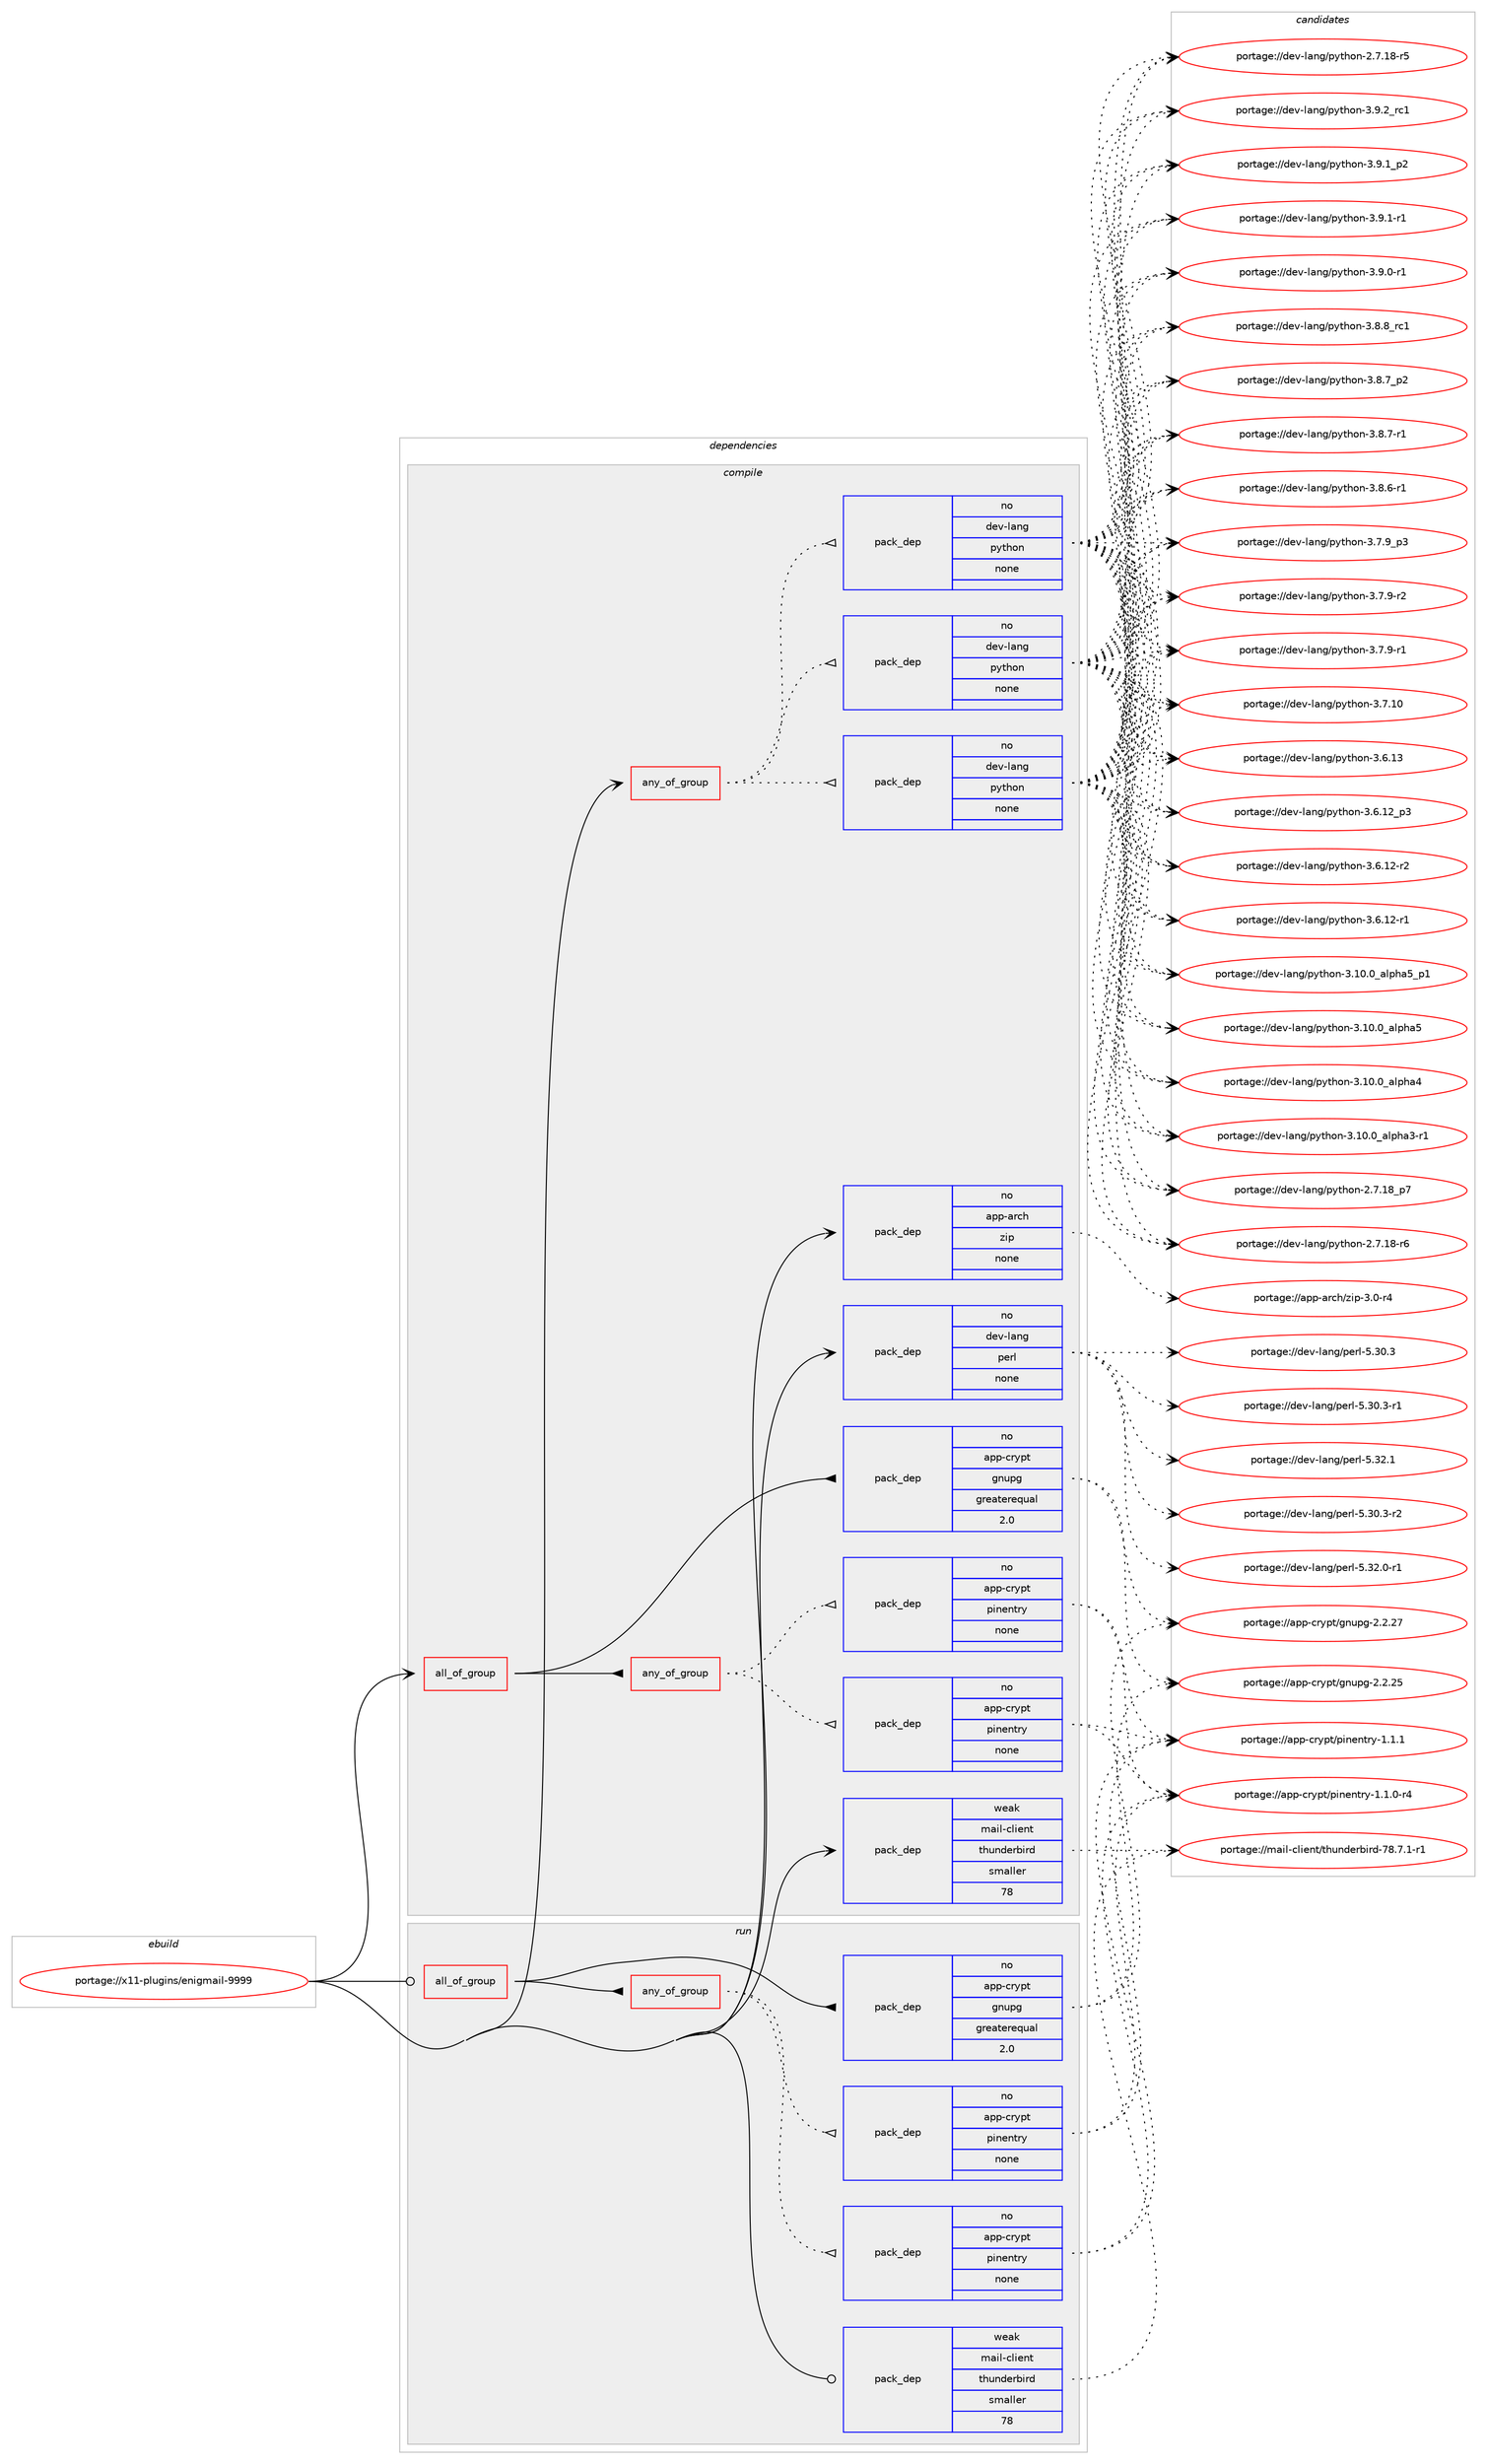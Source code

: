 digraph prolog {

# *************
# Graph options
# *************

newrank=true;
concentrate=true;
compound=true;
graph [rankdir=LR,fontname=Helvetica,fontsize=10,ranksep=1.5];#, ranksep=2.5, nodesep=0.2];
edge  [arrowhead=vee];
node  [fontname=Helvetica,fontsize=10];

# **********
# The ebuild
# **********

subgraph cluster_leftcol {
color=gray;
rank=same;
label=<<i>ebuild</i>>;
id [label="portage://x11-plugins/enigmail-9999", color=red, width=4, href="../x11-plugins/enigmail-9999.svg"];
}

# ****************
# The dependencies
# ****************

subgraph cluster_midcol {
color=gray;
label=<<i>dependencies</i>>;
subgraph cluster_compile {
fillcolor="#eeeeee";
style=filled;
label=<<i>compile</i>>;
subgraph all3 {
dependency1217 [label=<<TABLE BORDER="0" CELLBORDER="1" CELLSPACING="0" CELLPADDING="4"><TR><TD CELLPADDING="10">all_of_group</TD></TR></TABLE>>, shape=none, color=red];subgraph pack1050 {
dependency1218 [label=<<TABLE BORDER="0" CELLBORDER="1" CELLSPACING="0" CELLPADDING="4" WIDTH="220"><TR><TD ROWSPAN="6" CELLPADDING="30">pack_dep</TD></TR><TR><TD WIDTH="110">no</TD></TR><TR><TD>app-crypt</TD></TR><TR><TD>gnupg</TD></TR><TR><TD>greaterequal</TD></TR><TR><TD>2.0</TD></TR></TABLE>>, shape=none, color=blue];
}
dependency1217:e -> dependency1218:w [weight=20,style="solid",arrowhead="inv"];
subgraph any11 {
dependency1219 [label=<<TABLE BORDER="0" CELLBORDER="1" CELLSPACING="0" CELLPADDING="4"><TR><TD CELLPADDING="10">any_of_group</TD></TR></TABLE>>, shape=none, color=red];subgraph pack1051 {
dependency1220 [label=<<TABLE BORDER="0" CELLBORDER="1" CELLSPACING="0" CELLPADDING="4" WIDTH="220"><TR><TD ROWSPAN="6" CELLPADDING="30">pack_dep</TD></TR><TR><TD WIDTH="110">no</TD></TR><TR><TD>app-crypt</TD></TR><TR><TD>pinentry</TD></TR><TR><TD>none</TD></TR><TR><TD></TD></TR></TABLE>>, shape=none, color=blue];
}
dependency1219:e -> dependency1220:w [weight=20,style="dotted",arrowhead="oinv"];
subgraph pack1052 {
dependency1221 [label=<<TABLE BORDER="0" CELLBORDER="1" CELLSPACING="0" CELLPADDING="4" WIDTH="220"><TR><TD ROWSPAN="6" CELLPADDING="30">pack_dep</TD></TR><TR><TD WIDTH="110">no</TD></TR><TR><TD>app-crypt</TD></TR><TR><TD>pinentry</TD></TR><TR><TD>none</TD></TR><TR><TD></TD></TR></TABLE>>, shape=none, color=blue];
}
dependency1219:e -> dependency1221:w [weight=20,style="dotted",arrowhead="oinv"];
}
dependency1217:e -> dependency1219:w [weight=20,style="solid",arrowhead="inv"];
}
id:e -> dependency1217:w [weight=20,style="solid",arrowhead="vee"];
subgraph any12 {
dependency1222 [label=<<TABLE BORDER="0" CELLBORDER="1" CELLSPACING="0" CELLPADDING="4"><TR><TD CELLPADDING="10">any_of_group</TD></TR></TABLE>>, shape=none, color=red];subgraph pack1053 {
dependency1223 [label=<<TABLE BORDER="0" CELLBORDER="1" CELLSPACING="0" CELLPADDING="4" WIDTH="220"><TR><TD ROWSPAN="6" CELLPADDING="30">pack_dep</TD></TR><TR><TD WIDTH="110">no</TD></TR><TR><TD>dev-lang</TD></TR><TR><TD>python</TD></TR><TR><TD>none</TD></TR><TR><TD></TD></TR></TABLE>>, shape=none, color=blue];
}
dependency1222:e -> dependency1223:w [weight=20,style="dotted",arrowhead="oinv"];
subgraph pack1054 {
dependency1224 [label=<<TABLE BORDER="0" CELLBORDER="1" CELLSPACING="0" CELLPADDING="4" WIDTH="220"><TR><TD ROWSPAN="6" CELLPADDING="30">pack_dep</TD></TR><TR><TD WIDTH="110">no</TD></TR><TR><TD>dev-lang</TD></TR><TR><TD>python</TD></TR><TR><TD>none</TD></TR><TR><TD></TD></TR></TABLE>>, shape=none, color=blue];
}
dependency1222:e -> dependency1224:w [weight=20,style="dotted",arrowhead="oinv"];
subgraph pack1055 {
dependency1225 [label=<<TABLE BORDER="0" CELLBORDER="1" CELLSPACING="0" CELLPADDING="4" WIDTH="220"><TR><TD ROWSPAN="6" CELLPADDING="30">pack_dep</TD></TR><TR><TD WIDTH="110">no</TD></TR><TR><TD>dev-lang</TD></TR><TR><TD>python</TD></TR><TR><TD>none</TD></TR><TR><TD></TD></TR></TABLE>>, shape=none, color=blue];
}
dependency1222:e -> dependency1225:w [weight=20,style="dotted",arrowhead="oinv"];
}
id:e -> dependency1222:w [weight=20,style="solid",arrowhead="vee"];
subgraph pack1056 {
dependency1226 [label=<<TABLE BORDER="0" CELLBORDER="1" CELLSPACING="0" CELLPADDING="4" WIDTH="220"><TR><TD ROWSPAN="6" CELLPADDING="30">pack_dep</TD></TR><TR><TD WIDTH="110">no</TD></TR><TR><TD>app-arch</TD></TR><TR><TD>zip</TD></TR><TR><TD>none</TD></TR><TR><TD></TD></TR></TABLE>>, shape=none, color=blue];
}
id:e -> dependency1226:w [weight=20,style="solid",arrowhead="vee"];
subgraph pack1057 {
dependency1227 [label=<<TABLE BORDER="0" CELLBORDER="1" CELLSPACING="0" CELLPADDING="4" WIDTH="220"><TR><TD ROWSPAN="6" CELLPADDING="30">pack_dep</TD></TR><TR><TD WIDTH="110">no</TD></TR><TR><TD>dev-lang</TD></TR><TR><TD>perl</TD></TR><TR><TD>none</TD></TR><TR><TD></TD></TR></TABLE>>, shape=none, color=blue];
}
id:e -> dependency1227:w [weight=20,style="solid",arrowhead="vee"];
subgraph pack1058 {
dependency1228 [label=<<TABLE BORDER="0" CELLBORDER="1" CELLSPACING="0" CELLPADDING="4" WIDTH="220"><TR><TD ROWSPAN="6" CELLPADDING="30">pack_dep</TD></TR><TR><TD WIDTH="110">weak</TD></TR><TR><TD>mail-client</TD></TR><TR><TD>thunderbird</TD></TR><TR><TD>smaller</TD></TR><TR><TD>78</TD></TR></TABLE>>, shape=none, color=blue];
}
id:e -> dependency1228:w [weight=20,style="solid",arrowhead="vee"];
}
subgraph cluster_compileandrun {
fillcolor="#eeeeee";
style=filled;
label=<<i>compile and run</i>>;
}
subgraph cluster_run {
fillcolor="#eeeeee";
style=filled;
label=<<i>run</i>>;
subgraph all4 {
dependency1229 [label=<<TABLE BORDER="0" CELLBORDER="1" CELLSPACING="0" CELLPADDING="4"><TR><TD CELLPADDING="10">all_of_group</TD></TR></TABLE>>, shape=none, color=red];subgraph pack1059 {
dependency1230 [label=<<TABLE BORDER="0" CELLBORDER="1" CELLSPACING="0" CELLPADDING="4" WIDTH="220"><TR><TD ROWSPAN="6" CELLPADDING="30">pack_dep</TD></TR><TR><TD WIDTH="110">no</TD></TR><TR><TD>app-crypt</TD></TR><TR><TD>gnupg</TD></TR><TR><TD>greaterequal</TD></TR><TR><TD>2.0</TD></TR></TABLE>>, shape=none, color=blue];
}
dependency1229:e -> dependency1230:w [weight=20,style="solid",arrowhead="inv"];
subgraph any13 {
dependency1231 [label=<<TABLE BORDER="0" CELLBORDER="1" CELLSPACING="0" CELLPADDING="4"><TR><TD CELLPADDING="10">any_of_group</TD></TR></TABLE>>, shape=none, color=red];subgraph pack1060 {
dependency1232 [label=<<TABLE BORDER="0" CELLBORDER="1" CELLSPACING="0" CELLPADDING="4" WIDTH="220"><TR><TD ROWSPAN="6" CELLPADDING="30">pack_dep</TD></TR><TR><TD WIDTH="110">no</TD></TR><TR><TD>app-crypt</TD></TR><TR><TD>pinentry</TD></TR><TR><TD>none</TD></TR><TR><TD></TD></TR></TABLE>>, shape=none, color=blue];
}
dependency1231:e -> dependency1232:w [weight=20,style="dotted",arrowhead="oinv"];
subgraph pack1061 {
dependency1233 [label=<<TABLE BORDER="0" CELLBORDER="1" CELLSPACING="0" CELLPADDING="4" WIDTH="220"><TR><TD ROWSPAN="6" CELLPADDING="30">pack_dep</TD></TR><TR><TD WIDTH="110">no</TD></TR><TR><TD>app-crypt</TD></TR><TR><TD>pinentry</TD></TR><TR><TD>none</TD></TR><TR><TD></TD></TR></TABLE>>, shape=none, color=blue];
}
dependency1231:e -> dependency1233:w [weight=20,style="dotted",arrowhead="oinv"];
}
dependency1229:e -> dependency1231:w [weight=20,style="solid",arrowhead="inv"];
}
id:e -> dependency1229:w [weight=20,style="solid",arrowhead="odot"];
subgraph pack1062 {
dependency1234 [label=<<TABLE BORDER="0" CELLBORDER="1" CELLSPACING="0" CELLPADDING="4" WIDTH="220"><TR><TD ROWSPAN="6" CELLPADDING="30">pack_dep</TD></TR><TR><TD WIDTH="110">weak</TD></TR><TR><TD>mail-client</TD></TR><TR><TD>thunderbird</TD></TR><TR><TD>smaller</TD></TR><TR><TD>78</TD></TR></TABLE>>, shape=none, color=blue];
}
id:e -> dependency1234:w [weight=20,style="solid",arrowhead="odot"];
}
}

# **************
# The candidates
# **************

subgraph cluster_choices {
rank=same;
color=gray;
label=<<i>candidates</i>>;

subgraph choice1050 {
color=black;
nodesep=1;
choice9711211245991141211121164710311011711210345504650465055 [label="portage://app-crypt/gnupg-2.2.27", color=red, width=4,href="../app-crypt/gnupg-2.2.27.svg"];
choice9711211245991141211121164710311011711210345504650465053 [label="portage://app-crypt/gnupg-2.2.25", color=red, width=4,href="../app-crypt/gnupg-2.2.25.svg"];
dependency1218:e -> choice9711211245991141211121164710311011711210345504650465055:w [style=dotted,weight="100"];
dependency1218:e -> choice9711211245991141211121164710311011711210345504650465053:w [style=dotted,weight="100"];
}
subgraph choice1051 {
color=black;
nodesep=1;
choice97112112459911412111211647112105110101110116114121454946494649 [label="portage://app-crypt/pinentry-1.1.1", color=red, width=4,href="../app-crypt/pinentry-1.1.1.svg"];
choice971121124599114121112116471121051101011101161141214549464946484511452 [label="portage://app-crypt/pinentry-1.1.0-r4", color=red, width=4,href="../app-crypt/pinentry-1.1.0-r4.svg"];
dependency1220:e -> choice97112112459911412111211647112105110101110116114121454946494649:w [style=dotted,weight="100"];
dependency1220:e -> choice971121124599114121112116471121051101011101161141214549464946484511452:w [style=dotted,weight="100"];
}
subgraph choice1052 {
color=black;
nodesep=1;
choice97112112459911412111211647112105110101110116114121454946494649 [label="portage://app-crypt/pinentry-1.1.1", color=red, width=4,href="../app-crypt/pinentry-1.1.1.svg"];
choice971121124599114121112116471121051101011101161141214549464946484511452 [label="portage://app-crypt/pinentry-1.1.0-r4", color=red, width=4,href="../app-crypt/pinentry-1.1.0-r4.svg"];
dependency1221:e -> choice97112112459911412111211647112105110101110116114121454946494649:w [style=dotted,weight="100"];
dependency1221:e -> choice971121124599114121112116471121051101011101161141214549464946484511452:w [style=dotted,weight="100"];
}
subgraph choice1053 {
color=black;
nodesep=1;
choice100101118451089711010347112121116104111110455146574650951149949 [label="portage://dev-lang/python-3.9.2_rc1", color=red, width=4,href="../dev-lang/python-3.9.2_rc1.svg"];
choice1001011184510897110103471121211161041111104551465746499511250 [label="portage://dev-lang/python-3.9.1_p2", color=red, width=4,href="../dev-lang/python-3.9.1_p2.svg"];
choice1001011184510897110103471121211161041111104551465746494511449 [label="portage://dev-lang/python-3.9.1-r1", color=red, width=4,href="../dev-lang/python-3.9.1-r1.svg"];
choice1001011184510897110103471121211161041111104551465746484511449 [label="portage://dev-lang/python-3.9.0-r1", color=red, width=4,href="../dev-lang/python-3.9.0-r1.svg"];
choice100101118451089711010347112121116104111110455146564656951149949 [label="portage://dev-lang/python-3.8.8_rc1", color=red, width=4,href="../dev-lang/python-3.8.8_rc1.svg"];
choice1001011184510897110103471121211161041111104551465646559511250 [label="portage://dev-lang/python-3.8.7_p2", color=red, width=4,href="../dev-lang/python-3.8.7_p2.svg"];
choice1001011184510897110103471121211161041111104551465646554511449 [label="portage://dev-lang/python-3.8.7-r1", color=red, width=4,href="../dev-lang/python-3.8.7-r1.svg"];
choice1001011184510897110103471121211161041111104551465646544511449 [label="portage://dev-lang/python-3.8.6-r1", color=red, width=4,href="../dev-lang/python-3.8.6-r1.svg"];
choice1001011184510897110103471121211161041111104551465546579511251 [label="portage://dev-lang/python-3.7.9_p3", color=red, width=4,href="../dev-lang/python-3.7.9_p3.svg"];
choice1001011184510897110103471121211161041111104551465546574511450 [label="portage://dev-lang/python-3.7.9-r2", color=red, width=4,href="../dev-lang/python-3.7.9-r2.svg"];
choice1001011184510897110103471121211161041111104551465546574511449 [label="portage://dev-lang/python-3.7.9-r1", color=red, width=4,href="../dev-lang/python-3.7.9-r1.svg"];
choice10010111845108971101034711212111610411111045514655464948 [label="portage://dev-lang/python-3.7.10", color=red, width=4,href="../dev-lang/python-3.7.10.svg"];
choice10010111845108971101034711212111610411111045514654464951 [label="portage://dev-lang/python-3.6.13", color=red, width=4,href="../dev-lang/python-3.6.13.svg"];
choice100101118451089711010347112121116104111110455146544649509511251 [label="portage://dev-lang/python-3.6.12_p3", color=red, width=4,href="../dev-lang/python-3.6.12_p3.svg"];
choice100101118451089711010347112121116104111110455146544649504511450 [label="portage://dev-lang/python-3.6.12-r2", color=red, width=4,href="../dev-lang/python-3.6.12-r2.svg"];
choice100101118451089711010347112121116104111110455146544649504511449 [label="portage://dev-lang/python-3.6.12-r1", color=red, width=4,href="../dev-lang/python-3.6.12-r1.svg"];
choice10010111845108971101034711212111610411111045514649484648959710811210497539511249 [label="portage://dev-lang/python-3.10.0_alpha5_p1", color=red, width=4,href="../dev-lang/python-3.10.0_alpha5_p1.svg"];
choice1001011184510897110103471121211161041111104551464948464895971081121049753 [label="portage://dev-lang/python-3.10.0_alpha5", color=red, width=4,href="../dev-lang/python-3.10.0_alpha5.svg"];
choice1001011184510897110103471121211161041111104551464948464895971081121049752 [label="portage://dev-lang/python-3.10.0_alpha4", color=red, width=4,href="../dev-lang/python-3.10.0_alpha4.svg"];
choice10010111845108971101034711212111610411111045514649484648959710811210497514511449 [label="portage://dev-lang/python-3.10.0_alpha3-r1", color=red, width=4,href="../dev-lang/python-3.10.0_alpha3-r1.svg"];
choice100101118451089711010347112121116104111110455046554649569511255 [label="portage://dev-lang/python-2.7.18_p7", color=red, width=4,href="../dev-lang/python-2.7.18_p7.svg"];
choice100101118451089711010347112121116104111110455046554649564511454 [label="portage://dev-lang/python-2.7.18-r6", color=red, width=4,href="../dev-lang/python-2.7.18-r6.svg"];
choice100101118451089711010347112121116104111110455046554649564511453 [label="portage://dev-lang/python-2.7.18-r5", color=red, width=4,href="../dev-lang/python-2.7.18-r5.svg"];
dependency1223:e -> choice100101118451089711010347112121116104111110455146574650951149949:w [style=dotted,weight="100"];
dependency1223:e -> choice1001011184510897110103471121211161041111104551465746499511250:w [style=dotted,weight="100"];
dependency1223:e -> choice1001011184510897110103471121211161041111104551465746494511449:w [style=dotted,weight="100"];
dependency1223:e -> choice1001011184510897110103471121211161041111104551465746484511449:w [style=dotted,weight="100"];
dependency1223:e -> choice100101118451089711010347112121116104111110455146564656951149949:w [style=dotted,weight="100"];
dependency1223:e -> choice1001011184510897110103471121211161041111104551465646559511250:w [style=dotted,weight="100"];
dependency1223:e -> choice1001011184510897110103471121211161041111104551465646554511449:w [style=dotted,weight="100"];
dependency1223:e -> choice1001011184510897110103471121211161041111104551465646544511449:w [style=dotted,weight="100"];
dependency1223:e -> choice1001011184510897110103471121211161041111104551465546579511251:w [style=dotted,weight="100"];
dependency1223:e -> choice1001011184510897110103471121211161041111104551465546574511450:w [style=dotted,weight="100"];
dependency1223:e -> choice1001011184510897110103471121211161041111104551465546574511449:w [style=dotted,weight="100"];
dependency1223:e -> choice10010111845108971101034711212111610411111045514655464948:w [style=dotted,weight="100"];
dependency1223:e -> choice10010111845108971101034711212111610411111045514654464951:w [style=dotted,weight="100"];
dependency1223:e -> choice100101118451089711010347112121116104111110455146544649509511251:w [style=dotted,weight="100"];
dependency1223:e -> choice100101118451089711010347112121116104111110455146544649504511450:w [style=dotted,weight="100"];
dependency1223:e -> choice100101118451089711010347112121116104111110455146544649504511449:w [style=dotted,weight="100"];
dependency1223:e -> choice10010111845108971101034711212111610411111045514649484648959710811210497539511249:w [style=dotted,weight="100"];
dependency1223:e -> choice1001011184510897110103471121211161041111104551464948464895971081121049753:w [style=dotted,weight="100"];
dependency1223:e -> choice1001011184510897110103471121211161041111104551464948464895971081121049752:w [style=dotted,weight="100"];
dependency1223:e -> choice10010111845108971101034711212111610411111045514649484648959710811210497514511449:w [style=dotted,weight="100"];
dependency1223:e -> choice100101118451089711010347112121116104111110455046554649569511255:w [style=dotted,weight="100"];
dependency1223:e -> choice100101118451089711010347112121116104111110455046554649564511454:w [style=dotted,weight="100"];
dependency1223:e -> choice100101118451089711010347112121116104111110455046554649564511453:w [style=dotted,weight="100"];
}
subgraph choice1054 {
color=black;
nodesep=1;
choice100101118451089711010347112121116104111110455146574650951149949 [label="portage://dev-lang/python-3.9.2_rc1", color=red, width=4,href="../dev-lang/python-3.9.2_rc1.svg"];
choice1001011184510897110103471121211161041111104551465746499511250 [label="portage://dev-lang/python-3.9.1_p2", color=red, width=4,href="../dev-lang/python-3.9.1_p2.svg"];
choice1001011184510897110103471121211161041111104551465746494511449 [label="portage://dev-lang/python-3.9.1-r1", color=red, width=4,href="../dev-lang/python-3.9.1-r1.svg"];
choice1001011184510897110103471121211161041111104551465746484511449 [label="portage://dev-lang/python-3.9.0-r1", color=red, width=4,href="../dev-lang/python-3.9.0-r1.svg"];
choice100101118451089711010347112121116104111110455146564656951149949 [label="portage://dev-lang/python-3.8.8_rc1", color=red, width=4,href="../dev-lang/python-3.8.8_rc1.svg"];
choice1001011184510897110103471121211161041111104551465646559511250 [label="portage://dev-lang/python-3.8.7_p2", color=red, width=4,href="../dev-lang/python-3.8.7_p2.svg"];
choice1001011184510897110103471121211161041111104551465646554511449 [label="portage://dev-lang/python-3.8.7-r1", color=red, width=4,href="../dev-lang/python-3.8.7-r1.svg"];
choice1001011184510897110103471121211161041111104551465646544511449 [label="portage://dev-lang/python-3.8.6-r1", color=red, width=4,href="../dev-lang/python-3.8.6-r1.svg"];
choice1001011184510897110103471121211161041111104551465546579511251 [label="portage://dev-lang/python-3.7.9_p3", color=red, width=4,href="../dev-lang/python-3.7.9_p3.svg"];
choice1001011184510897110103471121211161041111104551465546574511450 [label="portage://dev-lang/python-3.7.9-r2", color=red, width=4,href="../dev-lang/python-3.7.9-r2.svg"];
choice1001011184510897110103471121211161041111104551465546574511449 [label="portage://dev-lang/python-3.7.9-r1", color=red, width=4,href="../dev-lang/python-3.7.9-r1.svg"];
choice10010111845108971101034711212111610411111045514655464948 [label="portage://dev-lang/python-3.7.10", color=red, width=4,href="../dev-lang/python-3.7.10.svg"];
choice10010111845108971101034711212111610411111045514654464951 [label="portage://dev-lang/python-3.6.13", color=red, width=4,href="../dev-lang/python-3.6.13.svg"];
choice100101118451089711010347112121116104111110455146544649509511251 [label="portage://dev-lang/python-3.6.12_p3", color=red, width=4,href="../dev-lang/python-3.6.12_p3.svg"];
choice100101118451089711010347112121116104111110455146544649504511450 [label="portage://dev-lang/python-3.6.12-r2", color=red, width=4,href="../dev-lang/python-3.6.12-r2.svg"];
choice100101118451089711010347112121116104111110455146544649504511449 [label="portage://dev-lang/python-3.6.12-r1", color=red, width=4,href="../dev-lang/python-3.6.12-r1.svg"];
choice10010111845108971101034711212111610411111045514649484648959710811210497539511249 [label="portage://dev-lang/python-3.10.0_alpha5_p1", color=red, width=4,href="../dev-lang/python-3.10.0_alpha5_p1.svg"];
choice1001011184510897110103471121211161041111104551464948464895971081121049753 [label="portage://dev-lang/python-3.10.0_alpha5", color=red, width=4,href="../dev-lang/python-3.10.0_alpha5.svg"];
choice1001011184510897110103471121211161041111104551464948464895971081121049752 [label="portage://dev-lang/python-3.10.0_alpha4", color=red, width=4,href="../dev-lang/python-3.10.0_alpha4.svg"];
choice10010111845108971101034711212111610411111045514649484648959710811210497514511449 [label="portage://dev-lang/python-3.10.0_alpha3-r1", color=red, width=4,href="../dev-lang/python-3.10.0_alpha3-r1.svg"];
choice100101118451089711010347112121116104111110455046554649569511255 [label="portage://dev-lang/python-2.7.18_p7", color=red, width=4,href="../dev-lang/python-2.7.18_p7.svg"];
choice100101118451089711010347112121116104111110455046554649564511454 [label="portage://dev-lang/python-2.7.18-r6", color=red, width=4,href="../dev-lang/python-2.7.18-r6.svg"];
choice100101118451089711010347112121116104111110455046554649564511453 [label="portage://dev-lang/python-2.7.18-r5", color=red, width=4,href="../dev-lang/python-2.7.18-r5.svg"];
dependency1224:e -> choice100101118451089711010347112121116104111110455146574650951149949:w [style=dotted,weight="100"];
dependency1224:e -> choice1001011184510897110103471121211161041111104551465746499511250:w [style=dotted,weight="100"];
dependency1224:e -> choice1001011184510897110103471121211161041111104551465746494511449:w [style=dotted,weight="100"];
dependency1224:e -> choice1001011184510897110103471121211161041111104551465746484511449:w [style=dotted,weight="100"];
dependency1224:e -> choice100101118451089711010347112121116104111110455146564656951149949:w [style=dotted,weight="100"];
dependency1224:e -> choice1001011184510897110103471121211161041111104551465646559511250:w [style=dotted,weight="100"];
dependency1224:e -> choice1001011184510897110103471121211161041111104551465646554511449:w [style=dotted,weight="100"];
dependency1224:e -> choice1001011184510897110103471121211161041111104551465646544511449:w [style=dotted,weight="100"];
dependency1224:e -> choice1001011184510897110103471121211161041111104551465546579511251:w [style=dotted,weight="100"];
dependency1224:e -> choice1001011184510897110103471121211161041111104551465546574511450:w [style=dotted,weight="100"];
dependency1224:e -> choice1001011184510897110103471121211161041111104551465546574511449:w [style=dotted,weight="100"];
dependency1224:e -> choice10010111845108971101034711212111610411111045514655464948:w [style=dotted,weight="100"];
dependency1224:e -> choice10010111845108971101034711212111610411111045514654464951:w [style=dotted,weight="100"];
dependency1224:e -> choice100101118451089711010347112121116104111110455146544649509511251:w [style=dotted,weight="100"];
dependency1224:e -> choice100101118451089711010347112121116104111110455146544649504511450:w [style=dotted,weight="100"];
dependency1224:e -> choice100101118451089711010347112121116104111110455146544649504511449:w [style=dotted,weight="100"];
dependency1224:e -> choice10010111845108971101034711212111610411111045514649484648959710811210497539511249:w [style=dotted,weight="100"];
dependency1224:e -> choice1001011184510897110103471121211161041111104551464948464895971081121049753:w [style=dotted,weight="100"];
dependency1224:e -> choice1001011184510897110103471121211161041111104551464948464895971081121049752:w [style=dotted,weight="100"];
dependency1224:e -> choice10010111845108971101034711212111610411111045514649484648959710811210497514511449:w [style=dotted,weight="100"];
dependency1224:e -> choice100101118451089711010347112121116104111110455046554649569511255:w [style=dotted,weight="100"];
dependency1224:e -> choice100101118451089711010347112121116104111110455046554649564511454:w [style=dotted,weight="100"];
dependency1224:e -> choice100101118451089711010347112121116104111110455046554649564511453:w [style=dotted,weight="100"];
}
subgraph choice1055 {
color=black;
nodesep=1;
choice100101118451089711010347112121116104111110455146574650951149949 [label="portage://dev-lang/python-3.9.2_rc1", color=red, width=4,href="../dev-lang/python-3.9.2_rc1.svg"];
choice1001011184510897110103471121211161041111104551465746499511250 [label="portage://dev-lang/python-3.9.1_p2", color=red, width=4,href="../dev-lang/python-3.9.1_p2.svg"];
choice1001011184510897110103471121211161041111104551465746494511449 [label="portage://dev-lang/python-3.9.1-r1", color=red, width=4,href="../dev-lang/python-3.9.1-r1.svg"];
choice1001011184510897110103471121211161041111104551465746484511449 [label="portage://dev-lang/python-3.9.0-r1", color=red, width=4,href="../dev-lang/python-3.9.0-r1.svg"];
choice100101118451089711010347112121116104111110455146564656951149949 [label="portage://dev-lang/python-3.8.8_rc1", color=red, width=4,href="../dev-lang/python-3.8.8_rc1.svg"];
choice1001011184510897110103471121211161041111104551465646559511250 [label="portage://dev-lang/python-3.8.7_p2", color=red, width=4,href="../dev-lang/python-3.8.7_p2.svg"];
choice1001011184510897110103471121211161041111104551465646554511449 [label="portage://dev-lang/python-3.8.7-r1", color=red, width=4,href="../dev-lang/python-3.8.7-r1.svg"];
choice1001011184510897110103471121211161041111104551465646544511449 [label="portage://dev-lang/python-3.8.6-r1", color=red, width=4,href="../dev-lang/python-3.8.6-r1.svg"];
choice1001011184510897110103471121211161041111104551465546579511251 [label="portage://dev-lang/python-3.7.9_p3", color=red, width=4,href="../dev-lang/python-3.7.9_p3.svg"];
choice1001011184510897110103471121211161041111104551465546574511450 [label="portage://dev-lang/python-3.7.9-r2", color=red, width=4,href="../dev-lang/python-3.7.9-r2.svg"];
choice1001011184510897110103471121211161041111104551465546574511449 [label="portage://dev-lang/python-3.7.9-r1", color=red, width=4,href="../dev-lang/python-3.7.9-r1.svg"];
choice10010111845108971101034711212111610411111045514655464948 [label="portage://dev-lang/python-3.7.10", color=red, width=4,href="../dev-lang/python-3.7.10.svg"];
choice10010111845108971101034711212111610411111045514654464951 [label="portage://dev-lang/python-3.6.13", color=red, width=4,href="../dev-lang/python-3.6.13.svg"];
choice100101118451089711010347112121116104111110455146544649509511251 [label="portage://dev-lang/python-3.6.12_p3", color=red, width=4,href="../dev-lang/python-3.6.12_p3.svg"];
choice100101118451089711010347112121116104111110455146544649504511450 [label="portage://dev-lang/python-3.6.12-r2", color=red, width=4,href="../dev-lang/python-3.6.12-r2.svg"];
choice100101118451089711010347112121116104111110455146544649504511449 [label="portage://dev-lang/python-3.6.12-r1", color=red, width=4,href="../dev-lang/python-3.6.12-r1.svg"];
choice10010111845108971101034711212111610411111045514649484648959710811210497539511249 [label="portage://dev-lang/python-3.10.0_alpha5_p1", color=red, width=4,href="../dev-lang/python-3.10.0_alpha5_p1.svg"];
choice1001011184510897110103471121211161041111104551464948464895971081121049753 [label="portage://dev-lang/python-3.10.0_alpha5", color=red, width=4,href="../dev-lang/python-3.10.0_alpha5.svg"];
choice1001011184510897110103471121211161041111104551464948464895971081121049752 [label="portage://dev-lang/python-3.10.0_alpha4", color=red, width=4,href="../dev-lang/python-3.10.0_alpha4.svg"];
choice10010111845108971101034711212111610411111045514649484648959710811210497514511449 [label="portage://dev-lang/python-3.10.0_alpha3-r1", color=red, width=4,href="../dev-lang/python-3.10.0_alpha3-r1.svg"];
choice100101118451089711010347112121116104111110455046554649569511255 [label="portage://dev-lang/python-2.7.18_p7", color=red, width=4,href="../dev-lang/python-2.7.18_p7.svg"];
choice100101118451089711010347112121116104111110455046554649564511454 [label="portage://dev-lang/python-2.7.18-r6", color=red, width=4,href="../dev-lang/python-2.7.18-r6.svg"];
choice100101118451089711010347112121116104111110455046554649564511453 [label="portage://dev-lang/python-2.7.18-r5", color=red, width=4,href="../dev-lang/python-2.7.18-r5.svg"];
dependency1225:e -> choice100101118451089711010347112121116104111110455146574650951149949:w [style=dotted,weight="100"];
dependency1225:e -> choice1001011184510897110103471121211161041111104551465746499511250:w [style=dotted,weight="100"];
dependency1225:e -> choice1001011184510897110103471121211161041111104551465746494511449:w [style=dotted,weight="100"];
dependency1225:e -> choice1001011184510897110103471121211161041111104551465746484511449:w [style=dotted,weight="100"];
dependency1225:e -> choice100101118451089711010347112121116104111110455146564656951149949:w [style=dotted,weight="100"];
dependency1225:e -> choice1001011184510897110103471121211161041111104551465646559511250:w [style=dotted,weight="100"];
dependency1225:e -> choice1001011184510897110103471121211161041111104551465646554511449:w [style=dotted,weight="100"];
dependency1225:e -> choice1001011184510897110103471121211161041111104551465646544511449:w [style=dotted,weight="100"];
dependency1225:e -> choice1001011184510897110103471121211161041111104551465546579511251:w [style=dotted,weight="100"];
dependency1225:e -> choice1001011184510897110103471121211161041111104551465546574511450:w [style=dotted,weight="100"];
dependency1225:e -> choice1001011184510897110103471121211161041111104551465546574511449:w [style=dotted,weight="100"];
dependency1225:e -> choice10010111845108971101034711212111610411111045514655464948:w [style=dotted,weight="100"];
dependency1225:e -> choice10010111845108971101034711212111610411111045514654464951:w [style=dotted,weight="100"];
dependency1225:e -> choice100101118451089711010347112121116104111110455146544649509511251:w [style=dotted,weight="100"];
dependency1225:e -> choice100101118451089711010347112121116104111110455146544649504511450:w [style=dotted,weight="100"];
dependency1225:e -> choice100101118451089711010347112121116104111110455146544649504511449:w [style=dotted,weight="100"];
dependency1225:e -> choice10010111845108971101034711212111610411111045514649484648959710811210497539511249:w [style=dotted,weight="100"];
dependency1225:e -> choice1001011184510897110103471121211161041111104551464948464895971081121049753:w [style=dotted,weight="100"];
dependency1225:e -> choice1001011184510897110103471121211161041111104551464948464895971081121049752:w [style=dotted,weight="100"];
dependency1225:e -> choice10010111845108971101034711212111610411111045514649484648959710811210497514511449:w [style=dotted,weight="100"];
dependency1225:e -> choice100101118451089711010347112121116104111110455046554649569511255:w [style=dotted,weight="100"];
dependency1225:e -> choice100101118451089711010347112121116104111110455046554649564511454:w [style=dotted,weight="100"];
dependency1225:e -> choice100101118451089711010347112121116104111110455046554649564511453:w [style=dotted,weight="100"];
}
subgraph choice1056 {
color=black;
nodesep=1;
choice9711211245971149910447122105112455146484511452 [label="portage://app-arch/zip-3.0-r4", color=red, width=4,href="../app-arch/zip-3.0-r4.svg"];
dependency1226:e -> choice9711211245971149910447122105112455146484511452:w [style=dotted,weight="100"];
}
subgraph choice1057 {
color=black;
nodesep=1;
choice10010111845108971101034711210111410845534651504649 [label="portage://dev-lang/perl-5.32.1", color=red, width=4,href="../dev-lang/perl-5.32.1.svg"];
choice100101118451089711010347112101114108455346515046484511449 [label="portage://dev-lang/perl-5.32.0-r1", color=red, width=4,href="../dev-lang/perl-5.32.0-r1.svg"];
choice100101118451089711010347112101114108455346514846514511450 [label="portage://dev-lang/perl-5.30.3-r2", color=red, width=4,href="../dev-lang/perl-5.30.3-r2.svg"];
choice100101118451089711010347112101114108455346514846514511449 [label="portage://dev-lang/perl-5.30.3-r1", color=red, width=4,href="../dev-lang/perl-5.30.3-r1.svg"];
choice10010111845108971101034711210111410845534651484651 [label="portage://dev-lang/perl-5.30.3", color=red, width=4,href="../dev-lang/perl-5.30.3.svg"];
dependency1227:e -> choice10010111845108971101034711210111410845534651504649:w [style=dotted,weight="100"];
dependency1227:e -> choice100101118451089711010347112101114108455346515046484511449:w [style=dotted,weight="100"];
dependency1227:e -> choice100101118451089711010347112101114108455346514846514511450:w [style=dotted,weight="100"];
dependency1227:e -> choice100101118451089711010347112101114108455346514846514511449:w [style=dotted,weight="100"];
dependency1227:e -> choice10010111845108971101034711210111410845534651484651:w [style=dotted,weight="100"];
}
subgraph choice1058 {
color=black;
nodesep=1;
choice1099710510845991081051011101164711610411711010010111498105114100455556465546494511449 [label="portage://mail-client/thunderbird-78.7.1-r1", color=red, width=4,href="../mail-client/thunderbird-78.7.1-r1.svg"];
dependency1228:e -> choice1099710510845991081051011101164711610411711010010111498105114100455556465546494511449:w [style=dotted,weight="100"];
}
subgraph choice1059 {
color=black;
nodesep=1;
choice9711211245991141211121164710311011711210345504650465055 [label="portage://app-crypt/gnupg-2.2.27", color=red, width=4,href="../app-crypt/gnupg-2.2.27.svg"];
choice9711211245991141211121164710311011711210345504650465053 [label="portage://app-crypt/gnupg-2.2.25", color=red, width=4,href="../app-crypt/gnupg-2.2.25.svg"];
dependency1230:e -> choice9711211245991141211121164710311011711210345504650465055:w [style=dotted,weight="100"];
dependency1230:e -> choice9711211245991141211121164710311011711210345504650465053:w [style=dotted,weight="100"];
}
subgraph choice1060 {
color=black;
nodesep=1;
choice97112112459911412111211647112105110101110116114121454946494649 [label="portage://app-crypt/pinentry-1.1.1", color=red, width=4,href="../app-crypt/pinentry-1.1.1.svg"];
choice971121124599114121112116471121051101011101161141214549464946484511452 [label="portage://app-crypt/pinentry-1.1.0-r4", color=red, width=4,href="../app-crypt/pinentry-1.1.0-r4.svg"];
dependency1232:e -> choice97112112459911412111211647112105110101110116114121454946494649:w [style=dotted,weight="100"];
dependency1232:e -> choice971121124599114121112116471121051101011101161141214549464946484511452:w [style=dotted,weight="100"];
}
subgraph choice1061 {
color=black;
nodesep=1;
choice97112112459911412111211647112105110101110116114121454946494649 [label="portage://app-crypt/pinentry-1.1.1", color=red, width=4,href="../app-crypt/pinentry-1.1.1.svg"];
choice971121124599114121112116471121051101011101161141214549464946484511452 [label="portage://app-crypt/pinentry-1.1.0-r4", color=red, width=4,href="../app-crypt/pinentry-1.1.0-r4.svg"];
dependency1233:e -> choice97112112459911412111211647112105110101110116114121454946494649:w [style=dotted,weight="100"];
dependency1233:e -> choice971121124599114121112116471121051101011101161141214549464946484511452:w [style=dotted,weight="100"];
}
subgraph choice1062 {
color=black;
nodesep=1;
choice1099710510845991081051011101164711610411711010010111498105114100455556465546494511449 [label="portage://mail-client/thunderbird-78.7.1-r1", color=red, width=4,href="../mail-client/thunderbird-78.7.1-r1.svg"];
dependency1234:e -> choice1099710510845991081051011101164711610411711010010111498105114100455556465546494511449:w [style=dotted,weight="100"];
}
}

}
